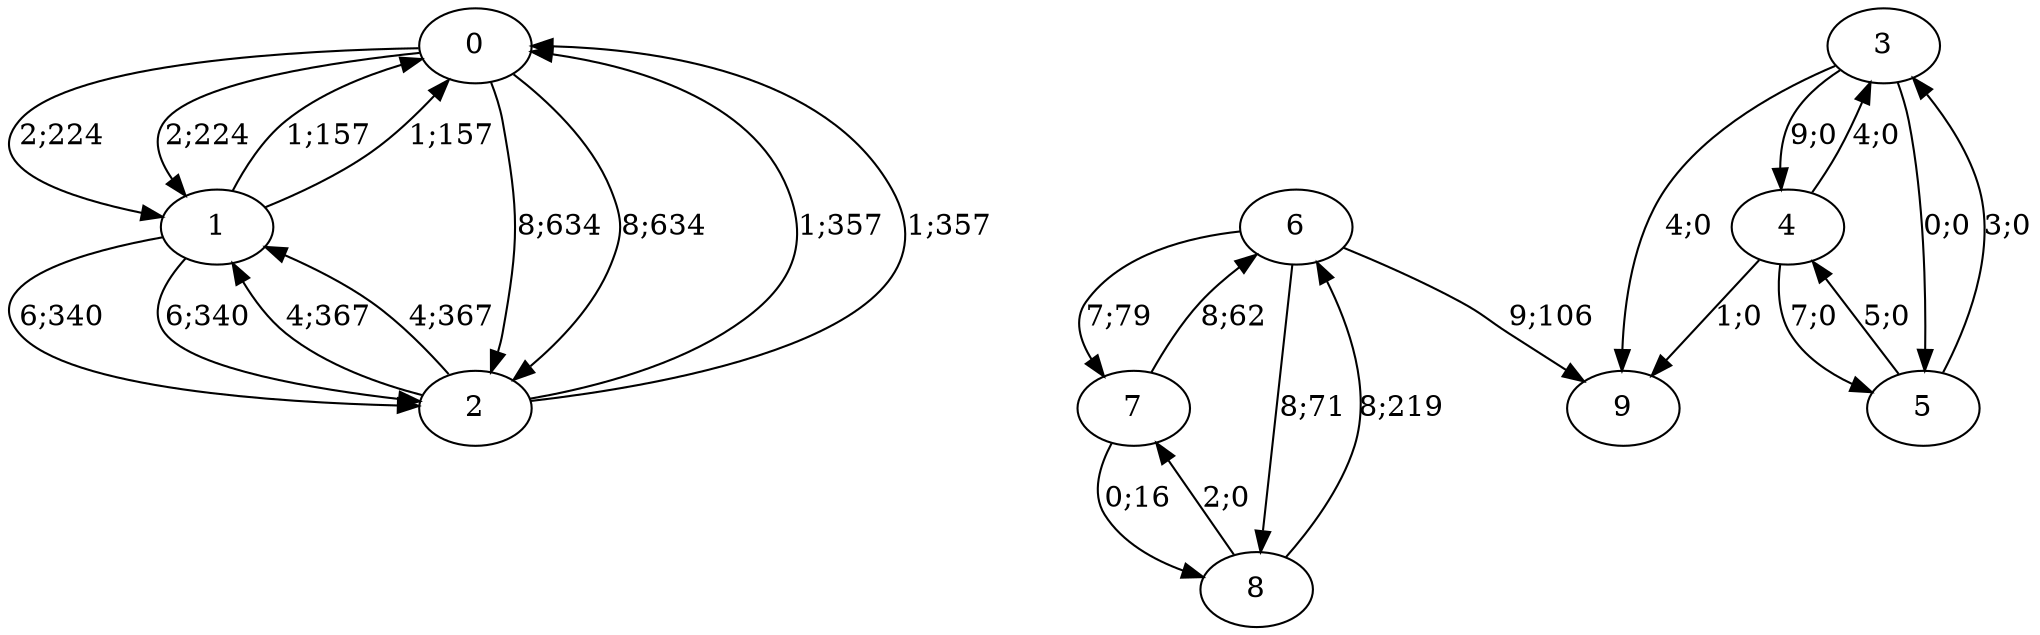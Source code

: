 digraph graph5390 {


0 -> 1 [color=black,label="2;224"]
0 -> 2 [color=black,label="8;634"]


1 -> 0 [color=black,label="1;157"]
1 -> 2 [color=black,label="6;340"]


2 -> 0 [color=black,label="1;357"]
2 -> 1 [color=black,label="4;367"]
































6 -> 9 [color=black,label="9;106"]
6 -> 7 [color=black,label="7;79"]
6 -> 8 [color=black,label="8;71"]


7 -> 6 [color=black,label="8;62"]
7 -> 8 [color=black,label="0;16"]


8 -> 6 [color=black,label="8;219"]
8 -> 7 [color=black,label="2;0"]














3 -> 9 [color=black,label="4;0"]
3 -> 4 [color=black,label="9;0"]
3 -> 5 [color=black,label="0;0"]


4 -> 9 [color=black,label="1;0"]
4 -> 3 [color=black,label="4;0"]
4 -> 5 [color=black,label="7;0"]


5 -> 3 [color=black,label="3;0"]
5 -> 4 [color=black,label="5;0"]














0 -> 1 [color=black,label="2;224"]
0 -> 2 [color=black,label="8;634"]


1 -> 0 [color=black,label="1;157"]
1 -> 2 [color=black,label="6;340"]


2 -> 0 [color=black,label="1;357"]
2 -> 1 [color=black,label="4;367"]



















}